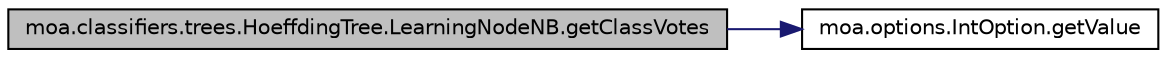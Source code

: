 digraph G
{
  edge [fontname="Helvetica",fontsize="10",labelfontname="Helvetica",labelfontsize="10"];
  node [fontname="Helvetica",fontsize="10",shape=record];
  rankdir=LR;
  Node1 [label="moa.classifiers.trees.HoeffdingTree.LearningNodeNB.getClassVotes",height=0.2,width=0.4,color="black", fillcolor="grey75", style="filled" fontcolor="black"];
  Node1 -> Node2 [color="midnightblue",fontsize="10",style="solid",fontname="Helvetica"];
  Node2 [label="moa.options.IntOption.getValue",height=0.2,width=0.4,color="black", fillcolor="white", style="filled",URL="$classmoa_1_1options_1_1IntOption.html#affae8787274b44ab7616d46b8d6c831a"];
}
